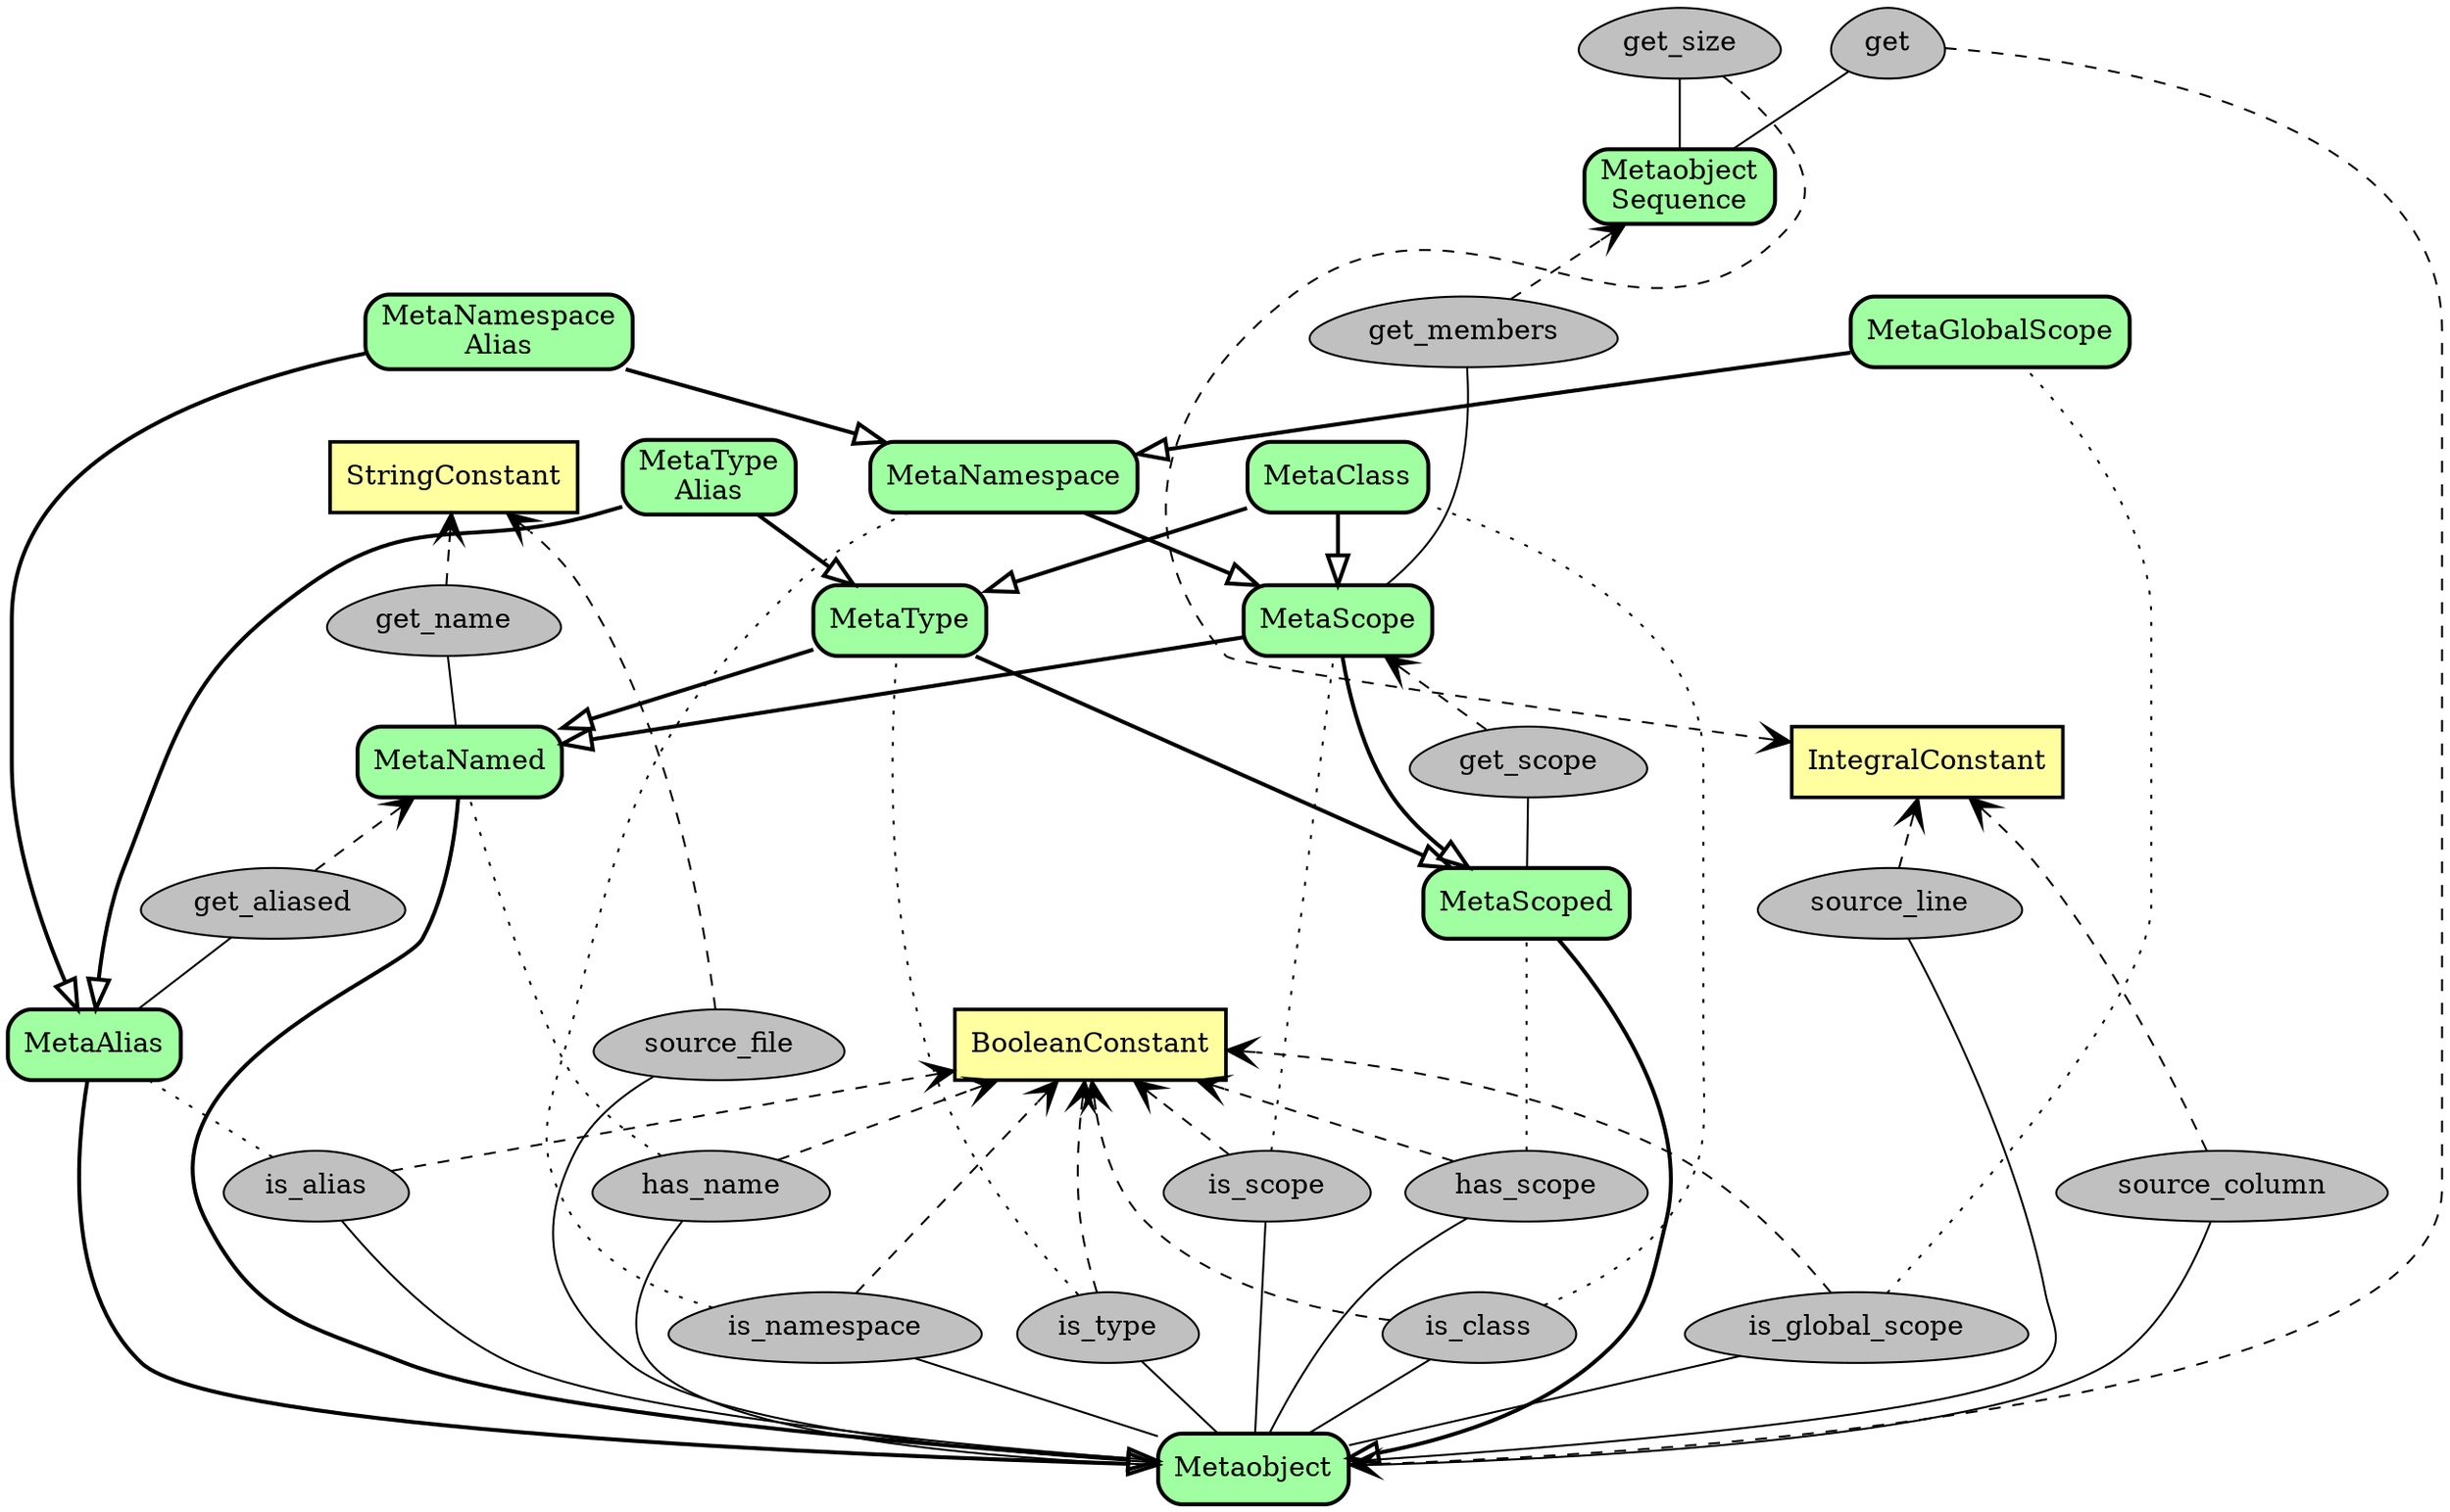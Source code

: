 digraph metaobjects {
	overlap=false
	rankdir=BT
	ranksep=0.5
	maxiter=100000

	subgraph {
		node [penwidth=1.8,style="filled",shape="box",fillcolor="#ffffa0"]
		StringConstant
		IntegralConstant
		BooleanConstant
	}

	node [penwidth=2,style="rounded,filled",shape="box",fillcolor="#a0ffa0"]
	Metaobject 
	MetaNamed
	MetaScoped
	MetaScope
	MetaAlias
	MetaNamespace
	MetaNamespaceAlias [label="MetaNamespace\nAlias"]
	MetaGlobalScope
	MetaType
	MetaTypeAlias [label="MetaType\nAlias"]
	MetaClass

	MetaobjectSequence [label="Metaobject\nSequence"]

	node [penwidth=1,style="filled",shape="egg",fillcolor="#c0c0c0"]

	subgraph {
		rank=same
		is_namespace
		is_global_scope
		is_type
		is_class
	}
	subgraph {
		rank=same
		has_name
		has_scope
		is_scope
		is_alias
	}
	subgraph {
		source_file
		source_line
		source_column
		source_file -> source_line [style="invisible",dir="none"]
	}

	is_namespace -> has_name [style="invisible",dir="none"]
	has_name -> source_file [style="invisible",dir="none"]

	get_name
	get_scope
	get_aliased
	get_members
	get_size
	get

	edge [penwidth=2,dir="both",arrowsize=1.5,arrowtail="onormal",arrowhead="none"]

	Metaobject -> MetaNamed
	Metaobject -> MetaScoped
	Metaobject -> MetaAlias

	MetaNamed -> MetaScope
	MetaScoped -> MetaScope

	MetaScope -> MetaNamespace
	MetaNamespace -> MetaNamespaceAlias
	MetaAlias -> MetaNamespaceAlias
	MetaNamespace -> MetaGlobalScope

	MetaNamed -> MetaType
	MetaScoped -> MetaType
	MetaType -> MetaTypeAlias
	MetaAlias -> MetaTypeAlias

	MetaType -> MetaClass
	MetaScope -> MetaClass

	edge [penwidth=1,arrowhead="none",arrowtail="none",style="solid"]
	Metaobject -> is_namespace
	Metaobject -> is_global_scope
	Metaobject -> is_type
	Metaobject -> is_class
	Metaobject -> has_name
	Metaobject -> has_scope
	Metaobject -> is_scope
	Metaobject -> is_alias

	Metaobject -> source_file
	Metaobject -> source_line
	Metaobject -> source_column

	MetaobjectSequence -> get
	MetaobjectSequence -> get_size
	MetaNamed -> get_name
	MetaScoped -> get_scope
	MetaScope -> get_members
	MetaAlias -> get_aliased

	MetaClass -> get_members [style="invisible",dir="none"]
	MetaNamespace -> get_members [style="invisible",dir="none"]

	edge [penwidth=1,arrowhead="vee",style="dashed"]
	is_namespace -> BooleanConstant
	is_global_scope -> BooleanConstant
	is_type -> BooleanConstant
	is_class -> BooleanConstant
	has_name -> BooleanConstant
	has_scope -> BooleanConstant
	is_scope -> BooleanConstant
	is_alias -> BooleanConstant

	source_file -> StringConstant
	source_line -> IntegralConstant
	source_column -> IntegralConstant

	get -> Metaobject
	get_size -> IntegralConstant [constraint=false]
	get_name -> StringConstant
	get_scope -> MetaScope
	get_members -> MetaobjectSequence
	get_aliased -> MetaNamed

	edge [penwidth=1,arrowhead="none",style="dotted"]
	is_namespace -> MetaNamespace
	is_global_scope -> MetaGlobalScope
	is_type -> MetaType
	is_class -> MetaClass
	has_name -> MetaNamed
	has_scope -> MetaScoped
	is_scope -> MetaScope
	is_alias -> MetaAlias

}
